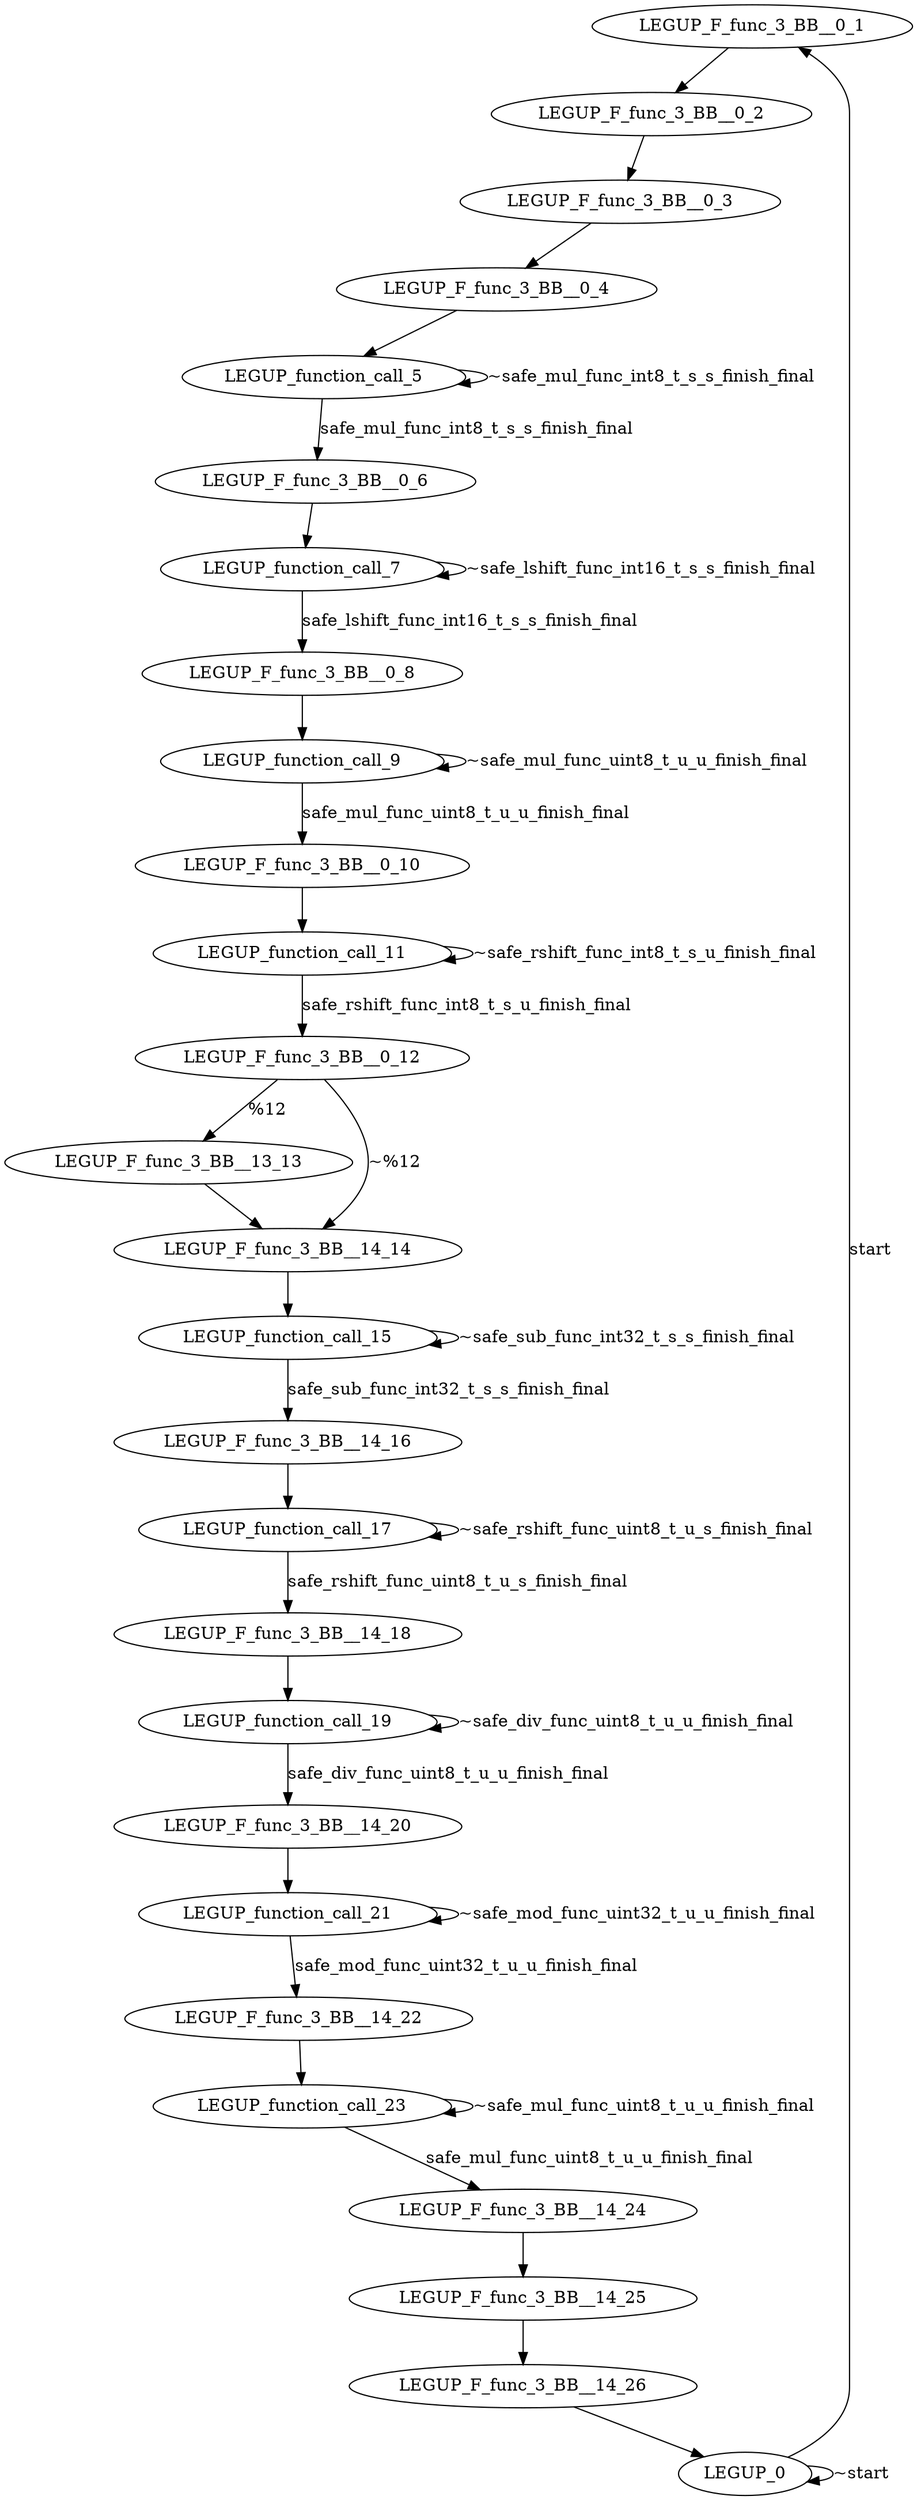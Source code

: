 digraph {
Node0x2dacf80[label="LEGUP_F_func_3_BB__0_1"];
Node0x2dacde0[label="LEGUP_0"];
Node0x2dacde0 -> Node0x2dacf80[label="start"];
Node0x2dacde0 -> Node0x2dacde0[label="~start"];
Node0x2dad480[label="LEGUP_F_func_3_BB__0_2"];
Node0x2dacf80 -> Node0x2dad480;
Node0x2dad5c0[label="LEGUP_F_func_3_BB__0_3"];
Node0x2dad480 -> Node0x2dad5c0;
Node0x2dad700[label="LEGUP_F_func_3_BB__0_4"];
Node0x2dad5c0 -> Node0x2dad700;
Node0x30ff470[label="LEGUP_function_call_5"];
Node0x2dad700 -> Node0x30ff470;
Node0x2dad840[label="LEGUP_F_func_3_BB__0_6"];
Node0x30ff470 -> Node0x2dad840[label="safe_mul_func_int8_t_s_s_finish_final"];
Node0x30ff470 -> Node0x30ff470[label="~safe_mul_func_int8_t_s_s_finish_final"];
Node0x3106ef0[label="LEGUP_function_call_7"];
Node0x2dad840 -> Node0x3106ef0;
Node0x2dad980[label="LEGUP_F_func_3_BB__0_8"];
Node0x3106ef0 -> Node0x2dad980[label="safe_lshift_func_int16_t_s_s_finish_final"];
Node0x3106ef0 -> Node0x3106ef0[label="~safe_lshift_func_int16_t_s_s_finish_final"];
Node0x310de50[label="LEGUP_function_call_9"];
Node0x2dad980 -> Node0x310de50;
Node0x2d7bdf0[label="LEGUP_F_func_3_BB__0_10"];
Node0x310de50 -> Node0x2d7bdf0[label="safe_mul_func_uint8_t_u_u_finish_final"];
Node0x310de50 -> Node0x310de50[label="~safe_mul_func_uint8_t_u_u_finish_final"];
Node0x3114e10[label="LEGUP_function_call_11"];
Node0x2d7bdf0 -> Node0x3114e10;
Node0x2d7bef0[label="LEGUP_F_func_3_BB__0_12"];
Node0x3114e10 -> Node0x2d7bef0[label="safe_rshift_func_int8_t_s_u_finish_final"];
Node0x3114e10 -> Node0x3114e10[label="~safe_rshift_func_int8_t_s_u_finish_final"];
Node0x2dad100[label="LEGUP_F_func_3_BB__13_13"];
Node0x2d7bef0 -> Node0x2dad100[label="%12"];
Node0x2dad280[label="LEGUP_F_func_3_BB__14_14"];
Node0x2d7bef0 -> Node0x2dad280[label="~%12"];
Node0x2dad100 -> Node0x2dad280;
Node0x311bcc0[label="LEGUP_function_call_15"];
Node0x2dad280 -> Node0x311bcc0;
Node0x2d7cbf0[label="LEGUP_F_func_3_BB__14_16"];
Node0x311bcc0 -> Node0x2d7cbf0[label="safe_sub_func_int32_t_s_s_finish_final"];
Node0x311bcc0 -> Node0x311bcc0[label="~safe_sub_func_int32_t_s_s_finish_final"];
Node0x3110860[label="LEGUP_function_call_17"];
Node0x2d7cbf0 -> Node0x3110860;
Node0x2d7ccc0[label="LEGUP_F_func_3_BB__14_18"];
Node0x3110860 -> Node0x2d7ccc0[label="safe_rshift_func_uint8_t_u_s_finish_final"];
Node0x3110860 -> Node0x3110860[label="~safe_rshift_func_uint8_t_u_s_finish_final"];
Node0x3129d70[label="LEGUP_function_call_19"];
Node0x2d7ccc0 -> Node0x3129d70;
Node0x2d7cd90[label="LEGUP_F_func_3_BB__14_20"];
Node0x3129d70 -> Node0x2d7cd90[label="safe_div_func_uint8_t_u_u_finish_final"];
Node0x3129d70 -> Node0x3129d70[label="~safe_div_func_uint8_t_u_u_finish_final"];
Node0x3130760[label="LEGUP_function_call_21"];
Node0x2d7cd90 -> Node0x3130760;
Node0x2d7ce60[label="LEGUP_F_func_3_BB__14_22"];
Node0x3130760 -> Node0x2d7ce60[label="safe_mod_func_uint32_t_u_u_finish_final"];
Node0x3130760 -> Node0x3130760[label="~safe_mod_func_uint32_t_u_u_finish_final"];
Node0x31370a0[label="LEGUP_function_call_23"];
Node0x2d7ce60 -> Node0x31370a0;
Node0x2d7cf30[label="LEGUP_F_func_3_BB__14_24"];
Node0x31370a0 -> Node0x2d7cf30[label="safe_mul_func_uint8_t_u_u_finish_final"];
Node0x31370a0 -> Node0x31370a0[label="~safe_mul_func_uint8_t_u_u_finish_final"];
Node0x2d7d000[label="LEGUP_F_func_3_BB__14_25"];
Node0x2d7cf30 -> Node0x2d7d000;
Node0x2d7d100[label="LEGUP_F_func_3_BB__14_26"];
Node0x2d7d000 -> Node0x2d7d100;
Node0x2d7d100 -> Node0x2dacde0;
}
